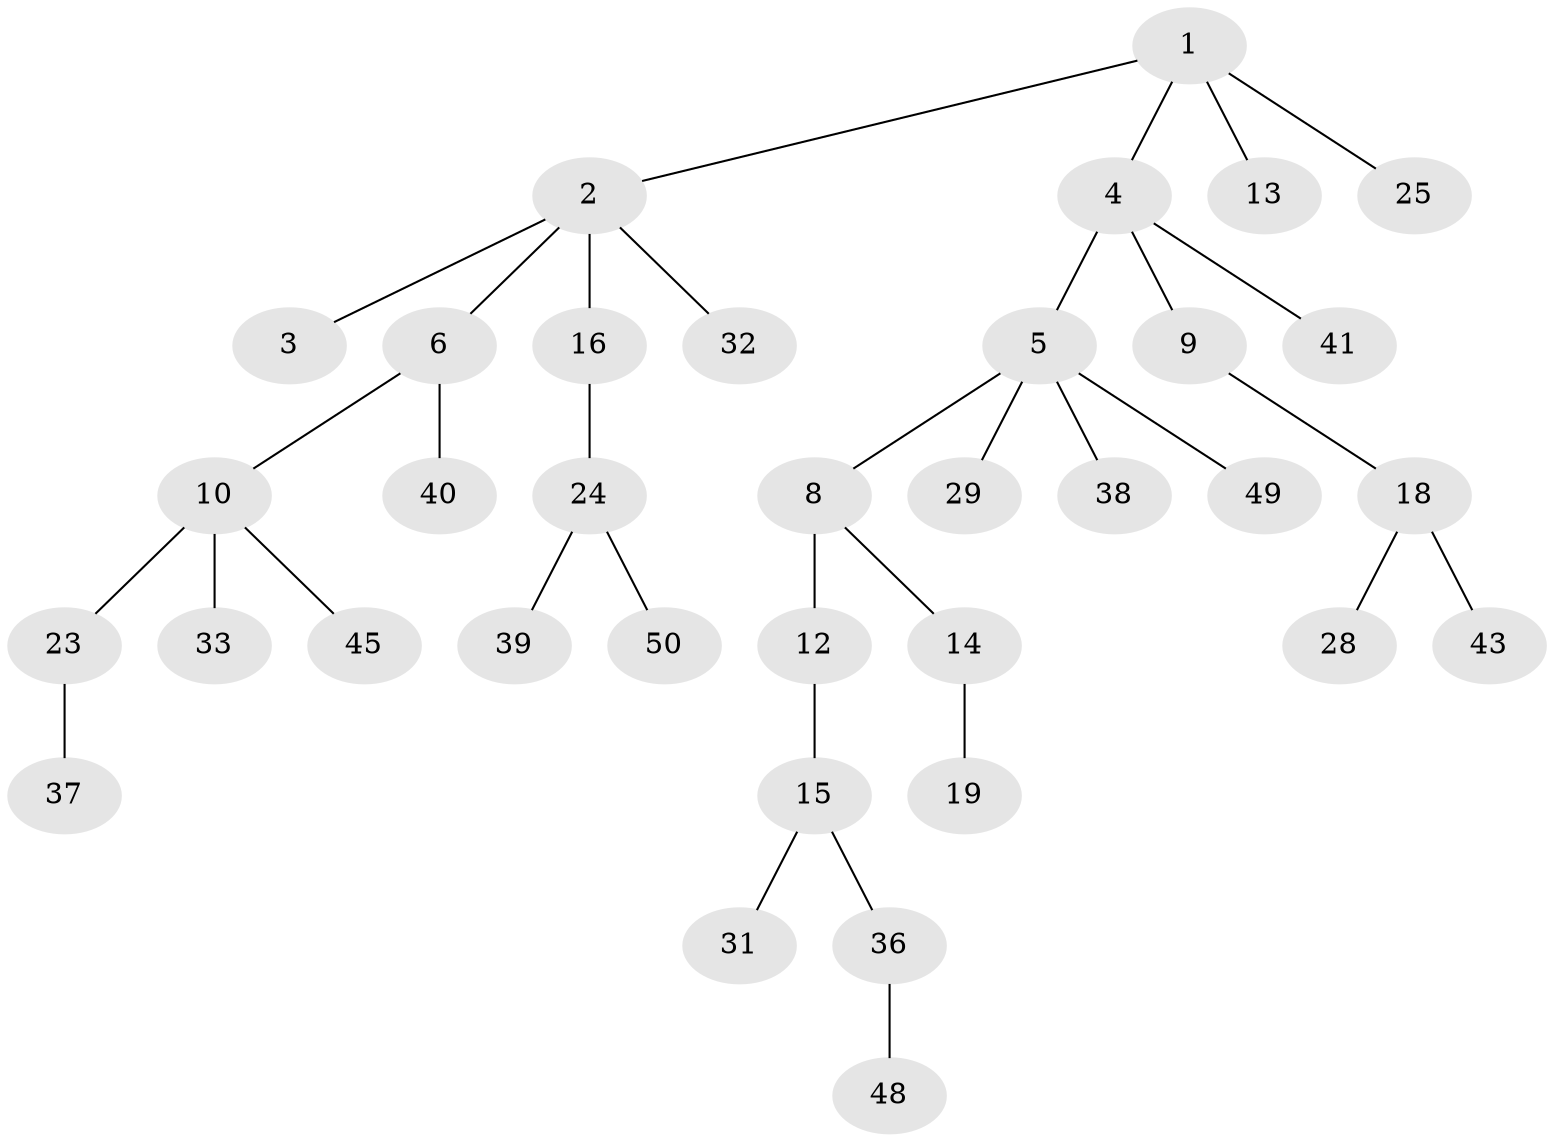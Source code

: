 // original degree distribution, {3: 0.18, 6: 0.02, 1: 0.54, 5: 0.04, 4: 0.06, 2: 0.16}
// Generated by graph-tools (version 1.1) at 2025/11/02/27/25 16:11:26]
// undirected, 35 vertices, 34 edges
graph export_dot {
graph [start="1"]
  node [color=gray90,style=filled];
  1 [super="+7"];
  2 [super="+34"];
  3;
  4 [super="+20"];
  5 [super="+11"];
  6 [super="+27"];
  8 [super="+17"];
  9 [super="+22"];
  10 [super="+21"];
  12;
  13;
  14 [super="+30"];
  15 [super="+26"];
  16;
  18 [super="+35"];
  19 [super="+46"];
  23;
  24 [super="+47"];
  25;
  28;
  29;
  31 [super="+42"];
  32;
  33;
  36 [super="+44"];
  37;
  38;
  39;
  40;
  41;
  43;
  45;
  48;
  49;
  50;
  1 -- 2;
  1 -- 4;
  1 -- 13;
  1 -- 25;
  2 -- 3;
  2 -- 6;
  2 -- 16;
  2 -- 32;
  4 -- 5;
  4 -- 9;
  4 -- 41;
  5 -- 8;
  5 -- 29;
  5 -- 38;
  5 -- 49;
  6 -- 10;
  6 -- 40;
  8 -- 12;
  8 -- 14;
  9 -- 18;
  10 -- 23;
  10 -- 33;
  10 -- 45;
  12 -- 15;
  14 -- 19;
  15 -- 31;
  15 -- 36;
  16 -- 24;
  18 -- 28;
  18 -- 43;
  23 -- 37;
  24 -- 39;
  24 -- 50;
  36 -- 48;
}
